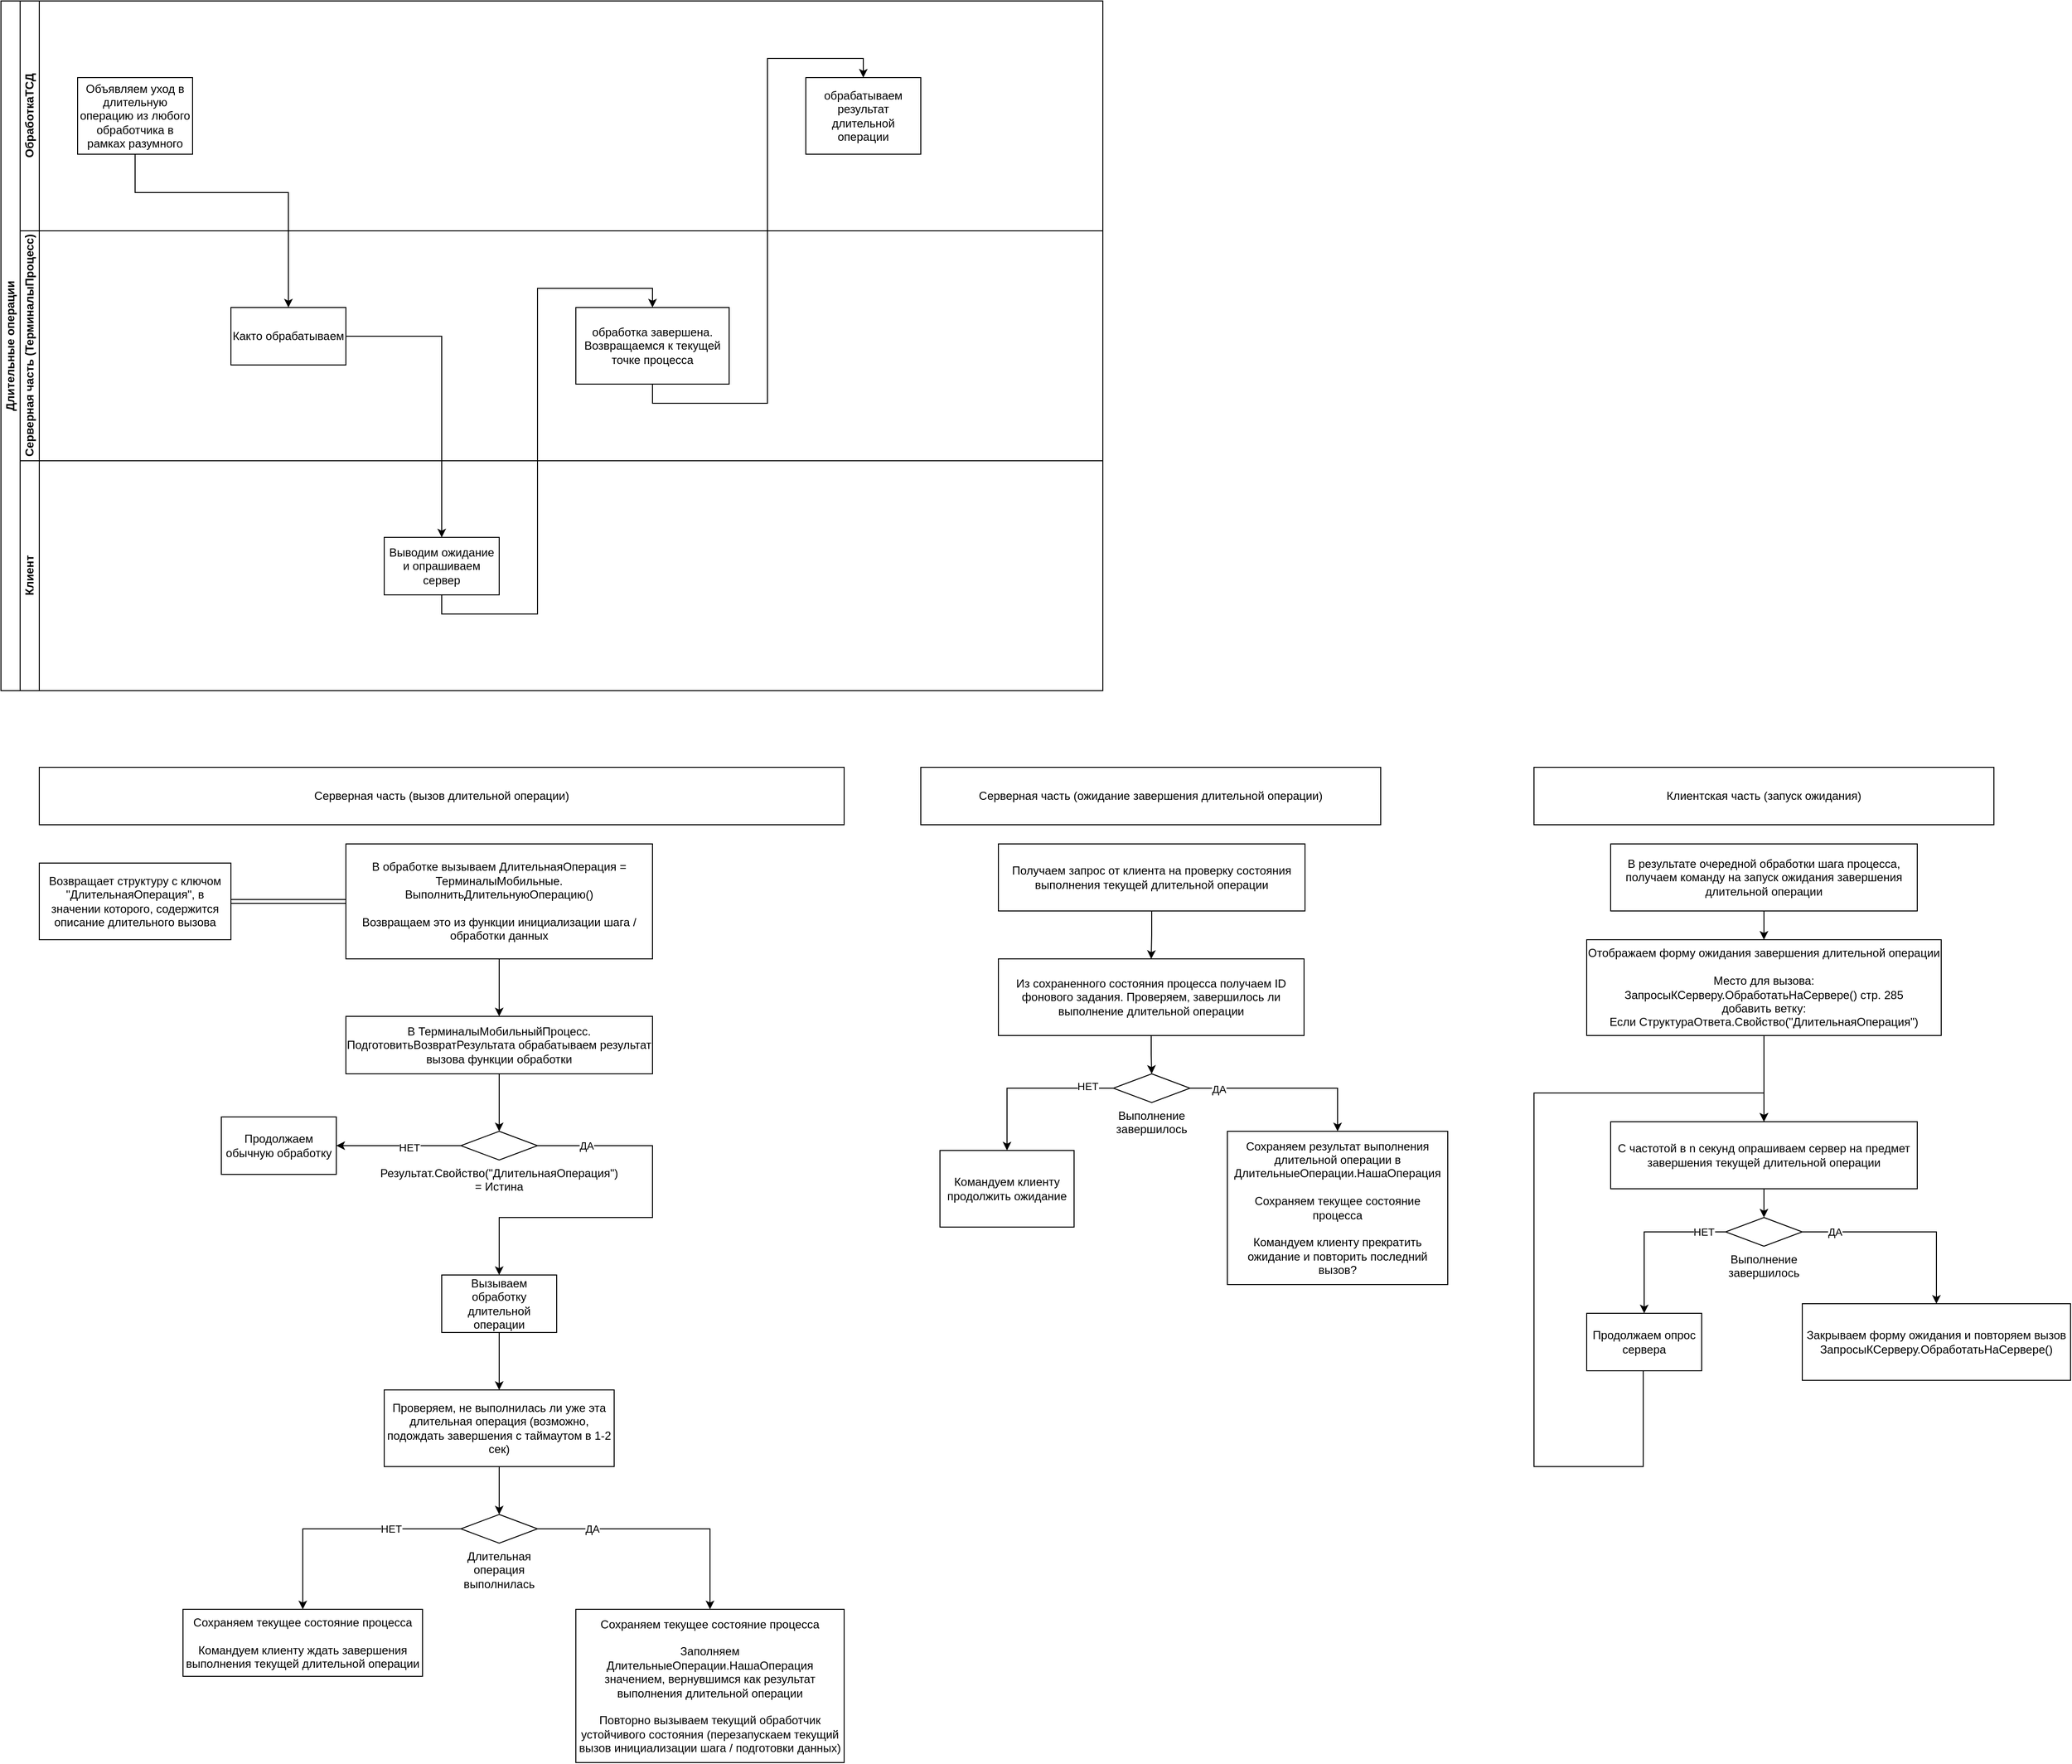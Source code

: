 <mxfile version="20.6.2" type="device" pages="2"><diagram id="EfC30Gb63iDeDxzGac-x" name="ТСД"><mxGraphModel dx="2370" dy="1390" grid="1" gridSize="10" guides="1" tooltips="1" connect="1" arrows="1" fold="1" page="1" pageScale="1" pageWidth="827" pageHeight="1169" math="0" shadow="0"><root><mxCell id="0"/><mxCell id="1" parent="0"/><mxCell id="8OYspwYEIOyVTv7O44e7-2" value="Длительные операции" style="swimlane;html=1;childLayout=stackLayout;resizeParent=1;resizeParentMax=0;horizontal=0;startSize=20;horizontalStack=0;whiteSpace=wrap;" vertex="1" parent="1"><mxGeometry x="40" y="40" width="1150" height="720" as="geometry"/></mxCell><mxCell id="8OYspwYEIOyVTv7O44e7-3" value="ОбработкаТСД" style="swimlane;html=1;startSize=20;horizontal=0;" vertex="1" parent="8OYspwYEIOyVTv7O44e7-2"><mxGeometry x="20" width="1130" height="240" as="geometry"/></mxCell><mxCell id="8OYspwYEIOyVTv7O44e7-6" value="Объявляем уход в длительную операцию из любого обработчика в рамках разумного" style="rounded=0;whiteSpace=wrap;html=1;" vertex="1" parent="8OYspwYEIOyVTv7O44e7-3"><mxGeometry x="60" y="80" width="120" height="80" as="geometry"/></mxCell><mxCell id="8OYspwYEIOyVTv7O44e7-10" value="обрабатываем результат длительной операции" style="rounded=0;whiteSpace=wrap;html=1;" vertex="1" parent="8OYspwYEIOyVTv7O44e7-3"><mxGeometry x="820" y="80" width="120" height="80" as="geometry"/></mxCell><mxCell id="8OYspwYEIOyVTv7O44e7-4" value="Серверная часть (ТерминалыПроцесс)" style="swimlane;html=1;startSize=20;horizontal=0;" vertex="1" parent="8OYspwYEIOyVTv7O44e7-2"><mxGeometry x="20" y="240" width="1130" height="240" as="geometry"/></mxCell><mxCell id="8OYspwYEIOyVTv7O44e7-7" value="Както обрабатываем" style="rounded=0;whiteSpace=wrap;html=1;" vertex="1" parent="8OYspwYEIOyVTv7O44e7-4"><mxGeometry x="220" y="80" width="120" height="60" as="geometry"/></mxCell><mxCell id="8OYspwYEIOyVTv7O44e7-9" value="обработка завершена. Возвращаемся к текущей точке процесса" style="rounded=0;whiteSpace=wrap;html=1;" vertex="1" parent="8OYspwYEIOyVTv7O44e7-4"><mxGeometry x="580" y="80" width="160" height="80" as="geometry"/></mxCell><mxCell id="8OYspwYEIOyVTv7O44e7-5" value="Клиент" style="swimlane;html=1;startSize=20;horizontal=0;" vertex="1" parent="8OYspwYEIOyVTv7O44e7-2"><mxGeometry x="20" y="480" width="1130" height="240" as="geometry"/></mxCell><mxCell id="8OYspwYEIOyVTv7O44e7-8" value="Выводим ожидание и опрашиваем сервер" style="rounded=0;whiteSpace=wrap;html=1;" vertex="1" parent="8OYspwYEIOyVTv7O44e7-5"><mxGeometry x="380" y="80" width="120" height="60" as="geometry"/></mxCell><mxCell id="8OYspwYEIOyVTv7O44e7-12" style="edgeStyle=orthogonalEdgeStyle;rounded=0;orthogonalLoop=1;jettySize=auto;html=1;entryX=0.5;entryY=0;entryDx=0;entryDy=0;exitX=0.5;exitY=1;exitDx=0;exitDy=0;" edge="1" parent="8OYspwYEIOyVTv7O44e7-2" source="8OYspwYEIOyVTv7O44e7-6" target="8OYspwYEIOyVTv7O44e7-7"><mxGeometry relative="1" as="geometry"><Array as="points"><mxPoint x="140" y="200"/><mxPoint x="300" y="200"/></Array></mxGeometry></mxCell><mxCell id="8OYspwYEIOyVTv7O44e7-13" style="edgeStyle=orthogonalEdgeStyle;rounded=0;orthogonalLoop=1;jettySize=auto;html=1;entryX=0.5;entryY=0;entryDx=0;entryDy=0;" edge="1" parent="8OYspwYEIOyVTv7O44e7-2" source="8OYspwYEIOyVTv7O44e7-7" target="8OYspwYEIOyVTv7O44e7-8"><mxGeometry relative="1" as="geometry"/></mxCell><mxCell id="8OYspwYEIOyVTv7O44e7-14" style="edgeStyle=orthogonalEdgeStyle;rounded=0;orthogonalLoop=1;jettySize=auto;html=1;entryX=0.5;entryY=0;entryDx=0;entryDy=0;exitX=0.5;exitY=1;exitDx=0;exitDy=0;" edge="1" parent="8OYspwYEIOyVTv7O44e7-2" source="8OYspwYEIOyVTv7O44e7-8" target="8OYspwYEIOyVTv7O44e7-9"><mxGeometry relative="1" as="geometry"/></mxCell><mxCell id="8OYspwYEIOyVTv7O44e7-15" style="edgeStyle=orthogonalEdgeStyle;rounded=0;orthogonalLoop=1;jettySize=auto;html=1;entryX=0.5;entryY=0;entryDx=0;entryDy=0;exitX=0.5;exitY=1;exitDx=0;exitDy=0;" edge="1" parent="8OYspwYEIOyVTv7O44e7-2" source="8OYspwYEIOyVTv7O44e7-9" target="8OYspwYEIOyVTv7O44e7-10"><mxGeometry relative="1" as="geometry"/></mxCell><mxCell id="8OYspwYEIOyVTv7O44e7-22" style="edgeStyle=orthogonalEdgeStyle;rounded=0;orthogonalLoop=1;jettySize=auto;html=1;" edge="1" parent="1" source="8OYspwYEIOyVTv7O44e7-16" target="8OYspwYEIOyVTv7O44e7-21"><mxGeometry relative="1" as="geometry"/></mxCell><mxCell id="8OYspwYEIOyVTv7O44e7-16" value="В обработке вызываем ДлительнаяОперация = ТерминалыМобильные. ВыполнитьДлительнуюОперацию()&lt;br&gt;&lt;br&gt;Возвращаем это из функции инициализации шага / обработки данных" style="rounded=0;whiteSpace=wrap;html=1;" vertex="1" parent="1"><mxGeometry x="400" y="920" width="320" height="120" as="geometry"/></mxCell><mxCell id="8OYspwYEIOyVTv7O44e7-18" style="edgeStyle=orthogonalEdgeStyle;rounded=0;orthogonalLoop=1;jettySize=auto;html=1;entryX=0;entryY=0.5;entryDx=0;entryDy=0;shape=link;" edge="1" parent="1" source="8OYspwYEIOyVTv7O44e7-17" target="8OYspwYEIOyVTv7O44e7-16"><mxGeometry relative="1" as="geometry"/></mxCell><mxCell id="8OYspwYEIOyVTv7O44e7-17" value="Возвращает структуру с ключом &quot;ДлительнаяОперация&quot;, в значении которого, содержится описание длительного вызова" style="rounded=0;whiteSpace=wrap;html=1;" vertex="1" parent="1"><mxGeometry x="80" y="940" width="200" height="80" as="geometry"/></mxCell><mxCell id="8OYspwYEIOyVTv7O44e7-25" style="edgeStyle=orthogonalEdgeStyle;rounded=0;orthogonalLoop=1;jettySize=auto;html=1;entryX=0.5;entryY=0;entryDx=0;entryDy=0;" edge="1" parent="1" source="8OYspwYEIOyVTv7O44e7-21" target="8OYspwYEIOyVTv7O44e7-24"><mxGeometry relative="1" as="geometry"/></mxCell><mxCell id="8OYspwYEIOyVTv7O44e7-21" value="В ТерминалыМобильныйПроцесс. ПодготовитьВозвратРезультата обрабатываем результат вызова функции обработки" style="rounded=0;whiteSpace=wrap;html=1;" vertex="1" parent="1"><mxGeometry x="400" y="1100" width="320" height="60" as="geometry"/></mxCell><mxCell id="8OYspwYEIOyVTv7O44e7-27" style="edgeStyle=orthogonalEdgeStyle;rounded=0;orthogonalLoop=1;jettySize=auto;html=1;entryX=0.5;entryY=0;entryDx=0;entryDy=0;exitX=1;exitY=0.5;exitDx=0;exitDy=0;" edge="1" parent="1" source="8OYspwYEIOyVTv7O44e7-24" target="8OYspwYEIOyVTv7O44e7-33"><mxGeometry relative="1" as="geometry"><mxPoint x="780" y="1235" as="targetPoint"/><Array as="points"><mxPoint x="720" y="1235"/><mxPoint x="720" y="1310"/><mxPoint x="560" y="1310"/></Array></mxGeometry></mxCell><mxCell id="8OYspwYEIOyVTv7O44e7-28" value="ДА" style="edgeLabel;html=1;align=center;verticalAlign=middle;resizable=0;points=[];" vertex="1" connectable="0" parent="8OYspwYEIOyVTv7O44e7-27"><mxGeometry x="0.333" y="-2" relative="1" as="geometry"><mxPoint x="12" y="-73" as="offset"/></mxGeometry></mxCell><mxCell id="8OYspwYEIOyVTv7O44e7-30" style="edgeStyle=orthogonalEdgeStyle;rounded=0;orthogonalLoop=1;jettySize=auto;html=1;entryX=1;entryY=0.5;entryDx=0;entryDy=0;" edge="1" parent="1" source="8OYspwYEIOyVTv7O44e7-24" target="8OYspwYEIOyVTv7O44e7-31"><mxGeometry relative="1" as="geometry"><mxPoint x="440" y="1235" as="targetPoint"/></mxGeometry></mxCell><mxCell id="8OYspwYEIOyVTv7O44e7-32" value="НЕТ" style="edgeLabel;html=1;align=center;verticalAlign=middle;resizable=0;points=[];" vertex="1" connectable="0" parent="8OYspwYEIOyVTv7O44e7-30"><mxGeometry x="-0.169" y="2" relative="1" as="geometry"><mxPoint as="offset"/></mxGeometry></mxCell><mxCell id="8OYspwYEIOyVTv7O44e7-24" value="Результат.Свойство(&quot;ДлительнаяОперация&quot;) = Истина" style="rhombus;whiteSpace=wrap;html=1;verticalAlign=top;labelPosition=center;verticalLabelPosition=bottom;align=center;" vertex="1" parent="1"><mxGeometry x="520" y="1220" width="80" height="30" as="geometry"/></mxCell><mxCell id="8OYspwYEIOyVTv7O44e7-31" value="Продолжаем обычную обработку" style="rounded=0;whiteSpace=wrap;html=1;" vertex="1" parent="1"><mxGeometry x="270" y="1205" width="120" height="60" as="geometry"/></mxCell><mxCell id="8OYspwYEIOyVTv7O44e7-35" style="edgeStyle=orthogonalEdgeStyle;rounded=0;orthogonalLoop=1;jettySize=auto;html=1;" edge="1" parent="1" source="8OYspwYEIOyVTv7O44e7-33" target="8OYspwYEIOyVTv7O44e7-34"><mxGeometry relative="1" as="geometry"/></mxCell><mxCell id="8OYspwYEIOyVTv7O44e7-33" value="Вызываем обработку длительной операции" style="rounded=0;whiteSpace=wrap;html=1;" vertex="1" parent="1"><mxGeometry x="500" y="1370" width="120" height="60" as="geometry"/></mxCell><mxCell id="8OYspwYEIOyVTv7O44e7-37" style="edgeStyle=orthogonalEdgeStyle;rounded=0;orthogonalLoop=1;jettySize=auto;html=1;entryX=0.5;entryY=0;entryDx=0;entryDy=0;" edge="1" parent="1" source="8OYspwYEIOyVTv7O44e7-34" target="8OYspwYEIOyVTv7O44e7-36"><mxGeometry relative="1" as="geometry"/></mxCell><mxCell id="8OYspwYEIOyVTv7O44e7-34" value="Проверяем, не выполнилась ли уже эта длительная операция (возможно, подождать завершения с таймаутом в 1-2 сек)" style="rounded=0;whiteSpace=wrap;html=1;" vertex="1" parent="1"><mxGeometry x="440" y="1490" width="240" height="80" as="geometry"/></mxCell><mxCell id="8OYspwYEIOyVTv7O44e7-39" style="edgeStyle=orthogonalEdgeStyle;rounded=0;orthogonalLoop=1;jettySize=auto;html=1;entryX=0.5;entryY=0;entryDx=0;entryDy=0;" edge="1" parent="1" source="8OYspwYEIOyVTv7O44e7-36" target="8OYspwYEIOyVTv7O44e7-44"><mxGeometry relative="1" as="geometry"><mxPoint x="720" y="1685" as="targetPoint"/></mxGeometry></mxCell><mxCell id="8OYspwYEIOyVTv7O44e7-40" value="ДА" style="edgeLabel;html=1;align=center;verticalAlign=middle;resizable=0;points=[];" vertex="1" connectable="0" parent="8OYspwYEIOyVTv7O44e7-39"><mxGeometry x="-0.588" y="-1" relative="1" as="geometry"><mxPoint x="2" y="-1" as="offset"/></mxGeometry></mxCell><mxCell id="8OYspwYEIOyVTv7O44e7-42" style="edgeStyle=orthogonalEdgeStyle;rounded=0;orthogonalLoop=1;jettySize=auto;html=1;entryX=0.5;entryY=0;entryDx=0;entryDy=0;" edge="1" parent="1" source="8OYspwYEIOyVTv7O44e7-36" target="8OYspwYEIOyVTv7O44e7-45"><mxGeometry relative="1" as="geometry"><mxPoint x="440" y="1725" as="targetPoint"/></mxGeometry></mxCell><mxCell id="8OYspwYEIOyVTv7O44e7-43" value="НЕТ" style="edgeLabel;html=1;align=center;verticalAlign=middle;resizable=0;points=[];" vertex="1" connectable="0" parent="8OYspwYEIOyVTv7O44e7-42"><mxGeometry x="-0.412" y="3" relative="1" as="geometry"><mxPoint y="-3" as="offset"/></mxGeometry></mxCell><mxCell id="8OYspwYEIOyVTv7O44e7-36" value="Длительная операция выполнилась" style="rhombus;whiteSpace=wrap;html=1;verticalAlign=top;labelPosition=center;verticalLabelPosition=bottom;align=center;" vertex="1" parent="1"><mxGeometry x="520" y="1620" width="80" height="30" as="geometry"/></mxCell><mxCell id="8OYspwYEIOyVTv7O44e7-44" value="Сохраняем текущее состояние процесса&lt;br&gt;&lt;br&gt;Заполняем ДлительныеОперации.НашаОперация значением, вернувшимся как результат выполнения длительной операции&lt;br&gt;&lt;br&gt;Повторно вызываем текущий обработчик устойчивого состояния (перезапускаем текущий вызов инициализации шага / подготовки данных)" style="rounded=0;whiteSpace=wrap;html=1;" vertex="1" parent="1"><mxGeometry x="640" y="1719" width="280" height="160" as="geometry"/></mxCell><mxCell id="8OYspwYEIOyVTv7O44e7-45" value="Сохраняем текущее состояние процесса&lt;br&gt;&lt;br&gt;Командуем клиенту ждать завершения выполнения текущей длительной операции" style="rounded=0;whiteSpace=wrap;html=1;" vertex="1" parent="1"><mxGeometry x="230" y="1719" width="250" height="70" as="geometry"/></mxCell><mxCell id="8OYspwYEIOyVTv7O44e7-46" value="Серверная часть (вызов длительной операции)" style="rounded=0;whiteSpace=wrap;html=1;" vertex="1" parent="1"><mxGeometry x="80" y="840" width="840" height="60" as="geometry"/></mxCell><mxCell id="8OYspwYEIOyVTv7O44e7-47" value="Серверная часть (ожидание завершения длительной операции)" style="rounded=0;whiteSpace=wrap;html=1;" vertex="1" parent="1"><mxGeometry x="1000" y="840" width="480" height="60" as="geometry"/></mxCell><mxCell id="8OYspwYEIOyVTv7O44e7-50" style="edgeStyle=orthogonalEdgeStyle;rounded=0;orthogonalLoop=1;jettySize=auto;html=1;entryX=0.5;entryY=0;entryDx=0;entryDy=0;" edge="1" parent="1" source="8OYspwYEIOyVTv7O44e7-48" target="8OYspwYEIOyVTv7O44e7-49"><mxGeometry relative="1" as="geometry"/></mxCell><mxCell id="8OYspwYEIOyVTv7O44e7-48" value="Получаем запрос от клиента на проверку состояния выполнения текущей длительной операции" style="rounded=0;whiteSpace=wrap;html=1;" vertex="1" parent="1"><mxGeometry x="1081" y="920" width="320" height="70" as="geometry"/></mxCell><mxCell id="8OYspwYEIOyVTv7O44e7-52" style="edgeStyle=orthogonalEdgeStyle;rounded=0;orthogonalLoop=1;jettySize=auto;html=1;entryX=0.5;entryY=0;entryDx=0;entryDy=0;" edge="1" parent="1" source="8OYspwYEIOyVTv7O44e7-49" target="8OYspwYEIOyVTv7O44e7-51"><mxGeometry relative="1" as="geometry"/></mxCell><mxCell id="8OYspwYEIOyVTv7O44e7-49" value="Из сохраненного состояния процесса получаем ID фонового задания. Проверяем, завершилось ли выполнение длительной операции" style="rounded=0;whiteSpace=wrap;html=1;" vertex="1" parent="1"><mxGeometry x="1081" y="1040" width="319" height="80" as="geometry"/></mxCell><mxCell id="8OYspwYEIOyVTv7O44e7-54" style="edgeStyle=orthogonalEdgeStyle;rounded=0;orthogonalLoop=1;jettySize=auto;html=1;entryX=0.5;entryY=0;entryDx=0;entryDy=0;" edge="1" parent="1" source="8OYspwYEIOyVTv7O44e7-51" target="8OYspwYEIOyVTv7O44e7-59"><mxGeometry relative="1" as="geometry"><mxPoint x="1400" y="1275" as="targetPoint"/></mxGeometry></mxCell><mxCell id="8OYspwYEIOyVTv7O44e7-55" value="ДА" style="edgeLabel;html=1;align=center;verticalAlign=middle;resizable=0;points=[];" vertex="1" connectable="0" parent="8OYspwYEIOyVTv7O44e7-54"><mxGeometry x="-0.699" y="-1" relative="1" as="geometry"><mxPoint as="offset"/></mxGeometry></mxCell><mxCell id="8OYspwYEIOyVTv7O44e7-57" style="edgeStyle=orthogonalEdgeStyle;rounded=0;orthogonalLoop=1;jettySize=auto;html=1;entryX=0.5;entryY=0;entryDx=0;entryDy=0;" edge="1" parent="1" source="8OYspwYEIOyVTv7O44e7-51" target="8OYspwYEIOyVTv7O44e7-60"><mxGeometry relative="1" as="geometry"><mxPoint x="1080" y="1295" as="targetPoint"/></mxGeometry></mxCell><mxCell id="8OYspwYEIOyVTv7O44e7-58" value="НЕТ" style="edgeLabel;html=1;align=center;verticalAlign=middle;resizable=0;points=[];" vertex="1" connectable="0" parent="8OYspwYEIOyVTv7O44e7-57"><mxGeometry x="-0.685" y="-2" relative="1" as="geometry"><mxPoint as="offset"/></mxGeometry></mxCell><mxCell id="8OYspwYEIOyVTv7O44e7-51" value="Выполнение завершилось" style="rhombus;whiteSpace=wrap;html=1;verticalAlign=top;labelPosition=center;verticalLabelPosition=bottom;align=center;" vertex="1" parent="1"><mxGeometry x="1201" y="1160" width="80" height="30" as="geometry"/></mxCell><mxCell id="8OYspwYEIOyVTv7O44e7-59" value="Сохраняем результат выполнения длительной операции в ДлительныеОперации.НашаОперация&lt;br&gt;&lt;br&gt;Сохраняем текущее состояние процесса&lt;br&gt;&lt;br&gt;Командуем клиенту прекратить ожидание и повторить последний вызов?" style="rounded=0;whiteSpace=wrap;html=1;" vertex="1" parent="1"><mxGeometry x="1320" y="1220" width="230" height="160" as="geometry"/></mxCell><mxCell id="8OYspwYEIOyVTv7O44e7-60" value="Командуем клиенту продолжить ожидание" style="rounded=0;whiteSpace=wrap;html=1;" vertex="1" parent="1"><mxGeometry x="1020" y="1240" width="140" height="80" as="geometry"/></mxCell><mxCell id="8OYspwYEIOyVTv7O44e7-61" value="Клиентская часть (запуск ожидания)" style="rounded=0;whiteSpace=wrap;html=1;" vertex="1" parent="1"><mxGeometry x="1640" y="840" width="480" height="60" as="geometry"/></mxCell><mxCell id="8OYspwYEIOyVTv7O44e7-64" style="edgeStyle=orthogonalEdgeStyle;rounded=0;orthogonalLoop=1;jettySize=auto;html=1;entryX=0.5;entryY=0;entryDx=0;entryDy=0;" edge="1" parent="1" source="8OYspwYEIOyVTv7O44e7-62" target="8OYspwYEIOyVTv7O44e7-63"><mxGeometry relative="1" as="geometry"/></mxCell><mxCell id="8OYspwYEIOyVTv7O44e7-62" value="В результате очередной обработки шага процесса, получаем команду на запуск ожидания завершения длительной операции" style="rounded=0;whiteSpace=wrap;html=1;" vertex="1" parent="1"><mxGeometry x="1720" y="920" width="320" height="70" as="geometry"/></mxCell><mxCell id="8OYspwYEIOyVTv7O44e7-66" style="edgeStyle=orthogonalEdgeStyle;rounded=0;orthogonalLoop=1;jettySize=auto;html=1;entryX=0.5;entryY=0;entryDx=0;entryDy=0;" edge="1" parent="1" source="8OYspwYEIOyVTv7O44e7-63" target="8OYspwYEIOyVTv7O44e7-65"><mxGeometry relative="1" as="geometry"/></mxCell><mxCell id="8OYspwYEIOyVTv7O44e7-63" value="Отображаем форму ожидания завершения длительной операции&lt;br&gt;&lt;br&gt;Место для вызова:&lt;br&gt;ЗапросыКСерверу.ОбработатьНаСервере() стр. 285&lt;br&gt;добавить ветку:&lt;br&gt;Если СтруктураОтвета.Свойство(&quot;ДлительнаяОперация&quot;)" style="rounded=0;whiteSpace=wrap;html=1;" vertex="1" parent="1"><mxGeometry x="1695" y="1020" width="370" height="100" as="geometry"/></mxCell><mxCell id="8OYspwYEIOyVTv7O44e7-68" style="edgeStyle=orthogonalEdgeStyle;rounded=0;orthogonalLoop=1;jettySize=auto;html=1;entryX=0.5;entryY=0;entryDx=0;entryDy=0;" edge="1" parent="1" source="8OYspwYEIOyVTv7O44e7-65" target="8OYspwYEIOyVTv7O44e7-67"><mxGeometry relative="1" as="geometry"/></mxCell><mxCell id="8OYspwYEIOyVTv7O44e7-65" value="С частотой в n секунд опрашиваем сервер на предмет завершения текущей длительной операции" style="rounded=0;whiteSpace=wrap;html=1;" vertex="1" parent="1"><mxGeometry x="1720" y="1210" width="320" height="70" as="geometry"/></mxCell><mxCell id="8OYspwYEIOyVTv7O44e7-70" style="edgeStyle=orthogonalEdgeStyle;rounded=0;orthogonalLoop=1;jettySize=auto;html=1;entryX=0.5;entryY=0;entryDx=0;entryDy=0;exitX=1;exitY=0.5;exitDx=0;exitDy=0;" edge="1" parent="1" source="8OYspwYEIOyVTv7O44e7-67" target="8OYspwYEIOyVTv7O44e7-75"><mxGeometry relative="1" as="geometry"><mxPoint x="2000" y="1405" as="targetPoint"/></mxGeometry></mxCell><mxCell id="8OYspwYEIOyVTv7O44e7-76" value="ДА" style="edgeLabel;html=1;align=center;verticalAlign=middle;resizable=0;points=[];" vertex="1" connectable="0" parent="8OYspwYEIOyVTv7O44e7-70"><mxGeometry x="-0.69" y="-2" relative="1" as="geometry"><mxPoint y="-2" as="offset"/></mxGeometry></mxCell><mxCell id="8OYspwYEIOyVTv7O44e7-72" style="edgeStyle=orthogonalEdgeStyle;rounded=0;orthogonalLoop=1;jettySize=auto;html=1;entryX=0.5;entryY=0;entryDx=0;entryDy=0;" edge="1" parent="1" source="8OYspwYEIOyVTv7O44e7-67" target="8OYspwYEIOyVTv7O44e7-73"><mxGeometry relative="1" as="geometry"><mxPoint x="1760" y="1435" as="targetPoint"/></mxGeometry></mxCell><mxCell id="8OYspwYEIOyVTv7O44e7-77" value="НЕТ" style="edgeLabel;html=1;align=center;verticalAlign=middle;resizable=0;points=[];" vertex="1" connectable="0" parent="8OYspwYEIOyVTv7O44e7-72"><mxGeometry x="-0.749" y="4" relative="1" as="geometry"><mxPoint x="-2" y="-4" as="offset"/></mxGeometry></mxCell><mxCell id="8OYspwYEIOyVTv7O44e7-67" value="Выполнение завершилось" style="rhombus;whiteSpace=wrap;html=1;verticalAlign=top;labelPosition=center;verticalLabelPosition=bottom;align=center;" vertex="1" parent="1"><mxGeometry x="1840" y="1310" width="80" height="30" as="geometry"/></mxCell><mxCell id="8OYspwYEIOyVTv7O44e7-74" style="edgeStyle=orthogonalEdgeStyle;rounded=0;orthogonalLoop=1;jettySize=auto;html=1;entryX=0.5;entryY=0;entryDx=0;entryDy=0;exitX=0.5;exitY=1;exitDx=0;exitDy=0;" edge="1" parent="1" source="8OYspwYEIOyVTv7O44e7-73" target="8OYspwYEIOyVTv7O44e7-65"><mxGeometry relative="1" as="geometry"><Array as="points"><mxPoint x="1754" y="1570"/><mxPoint x="1640" y="1570"/><mxPoint x="1640" y="1180"/><mxPoint x="1880" y="1180"/></Array></mxGeometry></mxCell><mxCell id="8OYspwYEIOyVTv7O44e7-73" value="Продолжаем опрос сервера" style="rounded=0;whiteSpace=wrap;html=1;" vertex="1" parent="1"><mxGeometry x="1695" y="1410" width="120" height="60" as="geometry"/></mxCell><mxCell id="8OYspwYEIOyVTv7O44e7-75" value="Закрываем форму ожидания и повторяем вызов ЗапросыКСерверу.ОбработатьНаСервере()" style="rounded=0;whiteSpace=wrap;html=1;" vertex="1" parent="1"><mxGeometry x="1920" y="1400" width="280" height="80" as="geometry"/></mxCell></root></mxGraphModel></diagram><diagram id="AgqSPu0F8svnq4bwlZSk" name="ОМ ДлительныеОперации"><mxGraphModel dx="1778" dy="1043" grid="1" gridSize="10" guides="1" tooltips="1" connect="1" arrows="1" fold="1" page="1" pageScale="1" pageWidth="827" pageHeight="1169" math="0" shadow="0"><root><mxCell id="0"/><mxCell id="1" parent="0"/><mxCell id="eT1FPa6mWr1hjWr-CGTf-1" value="Вызывается разработчиком других модулей&lt;br&gt;&lt;br&gt;Запустить()" style="rounded=0;whiteSpace=wrap;html=1;" vertex="1" parent="1"><mxGeometry x="40" y="260" width="320" height="80" as="geometry"/></mxCell><mxCell id="eT1FPa6mWr1hjWr-CGTf-2" value="Вызывается разработчиком других модулей&lt;br&gt;&lt;br&gt;ПроверитьВыполнение(УникальныйИдентификатор)" style="rounded=0;whiteSpace=wrap;html=1;" vertex="1" parent="1"><mxGeometry x="840" y="260" width="440" height="60" as="geometry"/></mxCell><mxCell id="eT1FPa6mWr1hjWr-CGTf-4" value="Вызывается фоновым заданием&lt;br&gt;&lt;br&gt;ВыполнитьДлительнуюОперацию(ВыполняемаяФункция)" style="rounded=0;whiteSpace=wrap;html=1;" vertex="1" parent="1"><mxGeometry x="440" y="260" width="360" height="80" as="geometry"/></mxCell><mxCell id="eT1FPa6mWr1hjWr-CGTf-6" value="Вызывает запуск фонового задания: метод ВыполнитьДлительнуюОперацию() с параметрами выполнения: &lt;br&gt;ВыполняемаяФункция&lt;br&gt;МассивПараметровВыполняемойФункции&lt;br&gt;&lt;br&gt;Записывает запущенное фоновое задание (НовоеФоновоеЗадание.УникальныйИдентификатор) в РС.ДлительныеОперации с состоянием &quot;Запланирован&quot;" style="rounded=0;whiteSpace=wrap;html=1;" vertex="1" parent="1"><mxGeometry x="40" y="340" width="320" height="160" as="geometry"/></mxCell><mxCell id="eT1FPa6mWr1hjWr-CGTf-7" value="Записывает статус &quot;Выполняется&quot; в РС.ДлительныеОперации&lt;br&gt;&lt;br&gt;Выполняет функцию через попытку&lt;br&gt;&lt;br&gt;В случае исключения, записывает состояние Отменен и текст ошибки в РС.ДлительныеОперации&lt;br&gt;&lt;br&gt;В случае успешного выполнения, записывает результат выполнения в РС.ДлительныеОперации и состояние Завершено" style="rounded=0;whiteSpace=wrap;html=1;" vertex="1" parent="1"><mxGeometry x="440" y="340" width="360" height="160" as="geometry"/></mxCell><mxCell id="eT1FPa6mWr1hjWr-CGTf-8" value="РегистрСведений.ДлительныеОперации" style="swimlane;fontStyle=0;childLayout=stackLayout;horizontal=1;startSize=30;horizontalStack=0;resizeParent=1;resizeParentMax=0;resizeLast=0;collapsible=1;marginBottom=0;whiteSpace=wrap;html=1;labelBackgroundColor=none;" vertex="1" parent="1"><mxGeometry x="40" y="40" width="360" height="180" as="geometry"/></mxCell><mxCell id="eT1FPa6mWr1hjWr-CGTf-9" value="Измерение УникальныйИдентификаторФоновогоЗадания, запрещен незаполненный" style="text;strokeColor=none;fillColor=default;align=left;verticalAlign=middle;spacingLeft=4;spacingRight=4;overflow=hidden;points=[[0,0.5],[1,0.5]];portConstraint=eastwest;rotatable=0;whiteSpace=wrap;html=1;" vertex="1" parent="eT1FPa6mWr1hjWr-CGTf-8"><mxGeometry y="30" width="360" height="30" as="geometry"/></mxCell><mxCell id="eT1FPa6mWr1hjWr-CGTf-12" value="Ресурс Состояние (ПеречислениеСсылка.СостоянияОбъектов)" style="text;strokeColor=none;fillColor=default;align=left;verticalAlign=middle;spacingLeft=4;spacingRight=4;overflow=hidden;points=[[0,0.5],[1,0.5]];portConstraint=eastwest;rotatable=0;whiteSpace=wrap;html=1;" vertex="1" parent="eT1FPa6mWr1hjWr-CGTf-8"><mxGeometry y="60" width="360" height="30" as="geometry"/></mxCell><mxCell id="eT1FPa6mWr1hjWr-CGTf-10" value="Ресурс РезультатВыполнения (ХранилищеЗначений)" style="text;strokeColor=none;fillColor=default;align=left;verticalAlign=middle;spacingLeft=4;spacingRight=4;overflow=hidden;points=[[0,0.5],[1,0.5]];portConstraint=eastwest;rotatable=0;whiteSpace=wrap;html=1;" vertex="1" parent="eT1FPa6mWr1hjWr-CGTf-8"><mxGeometry y="90" width="360" height="30" as="geometry"/></mxCell><mxCell id="eT1FPa6mWr1hjWr-CGTf-11" value="Ресурс ПроизошлаОшибка(Булево)" style="text;strokeColor=none;fillColor=default;align=left;verticalAlign=middle;spacingLeft=4;spacingRight=4;overflow=hidden;points=[[0,0.5],[1,0.5]];portConstraint=eastwest;rotatable=0;whiteSpace=wrap;html=1;" vertex="1" parent="eT1FPa6mWr1hjWr-CGTf-8"><mxGeometry y="120" width="360" height="30" as="geometry"/></mxCell><mxCell id="eT1FPa6mWr1hjWr-CGTf-16" value="Ресурс ТекстОшибки (Строка, неограниченной длины)" style="text;strokeColor=none;fillColor=default;align=left;verticalAlign=middle;spacingLeft=4;spacingRight=4;overflow=hidden;points=[[0,0.5],[1,0.5]];portConstraint=eastwest;rotatable=0;whiteSpace=wrap;html=1;" vertex="1" parent="eT1FPa6mWr1hjWr-CGTf-8"><mxGeometry y="150" width="360" height="30" as="geometry"/></mxCell><mxCell id="eT1FPa6mWr1hjWr-CGTf-13" value="Возвращает результат выполнения длительной операции в формате:&lt;br&gt;Структура с ключами:&lt;br&gt;Состояние&lt;br&gt;Результат&lt;br&gt;ПроизошлаОшибка&lt;br&gt;ТекстОшибки" style="rounded=0;whiteSpace=wrap;html=1;labelBackgroundColor=none;fillColor=default;" vertex="1" parent="1"><mxGeometry x="840" y="320" width="440" height="100" as="geometry"/></mxCell><mxCell id="eT1FPa6mWr1hjWr-CGTf-14" value="Вызывается разработчиком других модулей&lt;br&gt;&lt;br&gt;УдалитьДанныеДлительнойОперации(УникальныйИдентификатор)" style="rounded=0;whiteSpace=wrap;html=1;" vertex="1" parent="1"><mxGeometry x="1320" y="260" width="400" height="60" as="geometry"/></mxCell><mxCell id="eT1FPa6mWr1hjWr-CGTf-15" value="Удаляет запись РС.ДлительныеОперации по соответствующему&amp;nbsp;&lt;span style=&quot;text-align: left;&quot;&gt;УникальныйИдентификаторФоновогоЗадания&lt;/span&gt;" style="rounded=0;whiteSpace=wrap;html=1;labelBackgroundColor=none;fillColor=default;" vertex="1" parent="1"><mxGeometry x="1320" y="320" width="400" height="80" as="geometry"/></mxCell><mxCell id="eT1FPa6mWr1hjWr-CGTf-17" value="ОМ.ДлительныеОперации (вызывается ТОЛЬКО из контекста сервера!!11)" style="swimlane;fontStyle=0;childLayout=stackLayout;horizontal=1;startSize=30;horizontalStack=0;resizeParent=1;resizeParentMax=0;resizeLast=0;collapsible=1;marginBottom=0;whiteSpace=wrap;html=1;labelBackgroundColor=none;" vertex="1" parent="1"><mxGeometry x="440" y="40" width="480" height="120" as="geometry"/></mxCell><mxCell id="eT1FPa6mWr1hjWr-CGTf-22" value="Клиент = Ложь" style="text;strokeColor=none;fillColor=default;align=left;verticalAlign=middle;spacingLeft=4;spacingRight=4;overflow=hidden;points=[[0,0.5],[1,0.5]];portConstraint=eastwest;rotatable=0;whiteSpace=wrap;html=1;" vertex="1" parent="eT1FPa6mWr1hjWr-CGTf-17"><mxGeometry y="30" width="480" height="30" as="geometry"/></mxCell><mxCell id="eT1FPa6mWr1hjWr-CGTf-25" value="Сервер = Истина" style="text;strokeColor=none;fillColor=default;align=left;verticalAlign=middle;spacingLeft=4;spacingRight=4;overflow=hidden;points=[[0,0.5],[1,0.5]];portConstraint=eastwest;rotatable=0;whiteSpace=wrap;html=1;" vertex="1" parent="eT1FPa6mWr1hjWr-CGTf-17"><mxGeometry y="60" width="480" height="30" as="geometry"/></mxCell><mxCell id="eT1FPa6mWr1hjWr-CGTf-26" value="ВызовСервера = Ложь" style="text;strokeColor=none;fillColor=default;align=left;verticalAlign=middle;spacingLeft=4;spacingRight=4;overflow=hidden;points=[[0,0.5],[1,0.5]];portConstraint=eastwest;rotatable=0;whiteSpace=wrap;html=1;" vertex="1" parent="eT1FPa6mWr1hjWr-CGTf-17"><mxGeometry y="90" width="480" height="30" as="geometry"/></mxCell></root></mxGraphModel></diagram></mxfile>